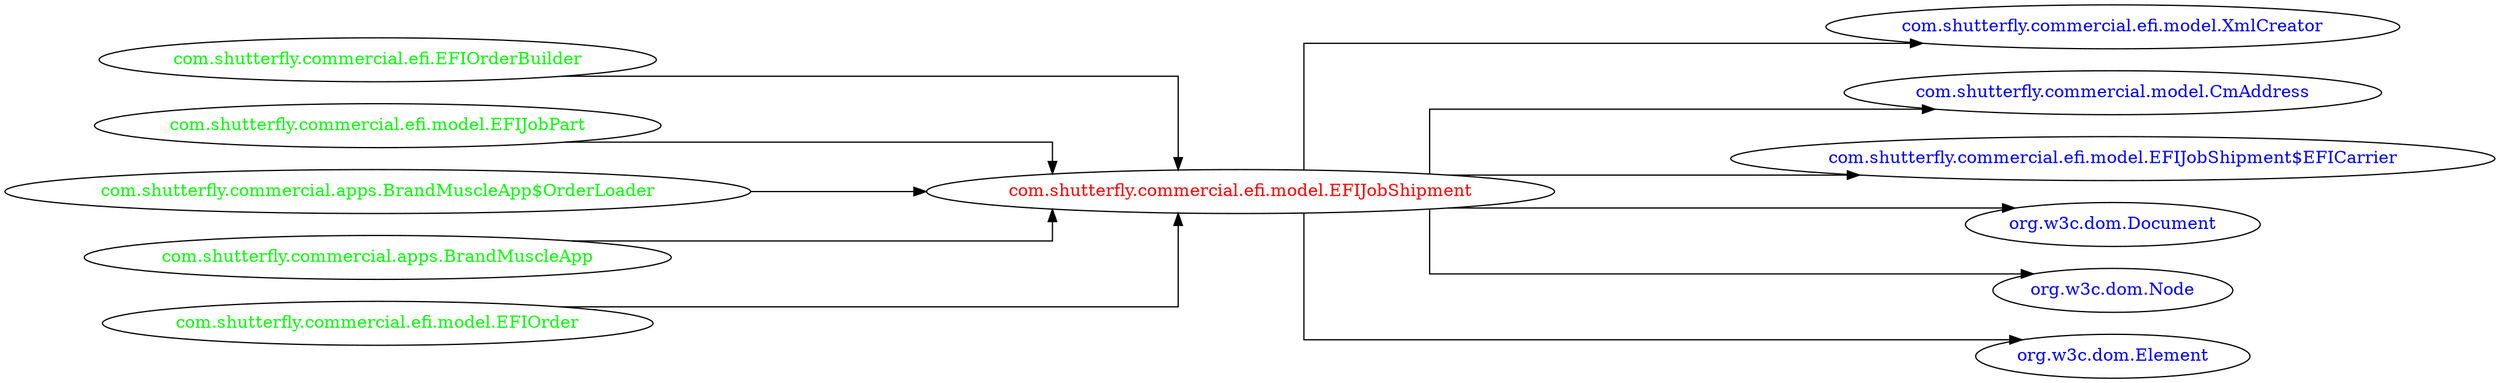 digraph dependencyGraph {
 concentrate=true;
 ranksep="2.0";
 rankdir="LR"; 
 splines="ortho";
"com.shutterfly.commercial.efi.model.EFIJobShipment" [fontcolor="red"];
"com.shutterfly.commercial.efi.model.XmlCreator" [ fontcolor="blue" ];
"com.shutterfly.commercial.efi.model.EFIJobShipment"->"com.shutterfly.commercial.efi.model.XmlCreator";
"com.shutterfly.commercial.model.CmAddress" [ fontcolor="blue" ];
"com.shutterfly.commercial.efi.model.EFIJobShipment"->"com.shutterfly.commercial.model.CmAddress";
"com.shutterfly.commercial.efi.model.EFIJobShipment$EFICarrier" [ fontcolor="blue" ];
"com.shutterfly.commercial.efi.model.EFIJobShipment"->"com.shutterfly.commercial.efi.model.EFIJobShipment$EFICarrier";
"org.w3c.dom.Document" [ fontcolor="blue" ];
"com.shutterfly.commercial.efi.model.EFIJobShipment"->"org.w3c.dom.Document";
"org.w3c.dom.Node" [ fontcolor="blue" ];
"com.shutterfly.commercial.efi.model.EFIJobShipment"->"org.w3c.dom.Node";
"org.w3c.dom.Element" [ fontcolor="blue" ];
"com.shutterfly.commercial.efi.model.EFIJobShipment"->"org.w3c.dom.Element";
"com.shutterfly.commercial.efi.EFIOrderBuilder" [ fontcolor="green" ];
"com.shutterfly.commercial.efi.EFIOrderBuilder"->"com.shutterfly.commercial.efi.model.EFIJobShipment";
"com.shutterfly.commercial.efi.model.EFIJobPart" [ fontcolor="green" ];
"com.shutterfly.commercial.efi.model.EFIJobPart"->"com.shutterfly.commercial.efi.model.EFIJobShipment";
"com.shutterfly.commercial.apps.BrandMuscleApp$OrderLoader" [ fontcolor="green" ];
"com.shutterfly.commercial.apps.BrandMuscleApp$OrderLoader"->"com.shutterfly.commercial.efi.model.EFIJobShipment";
"com.shutterfly.commercial.apps.BrandMuscleApp" [ fontcolor="green" ];
"com.shutterfly.commercial.apps.BrandMuscleApp"->"com.shutterfly.commercial.efi.model.EFIJobShipment";
"com.shutterfly.commercial.efi.model.EFIOrder" [ fontcolor="green" ];
"com.shutterfly.commercial.efi.model.EFIOrder"->"com.shutterfly.commercial.efi.model.EFIJobShipment";
}